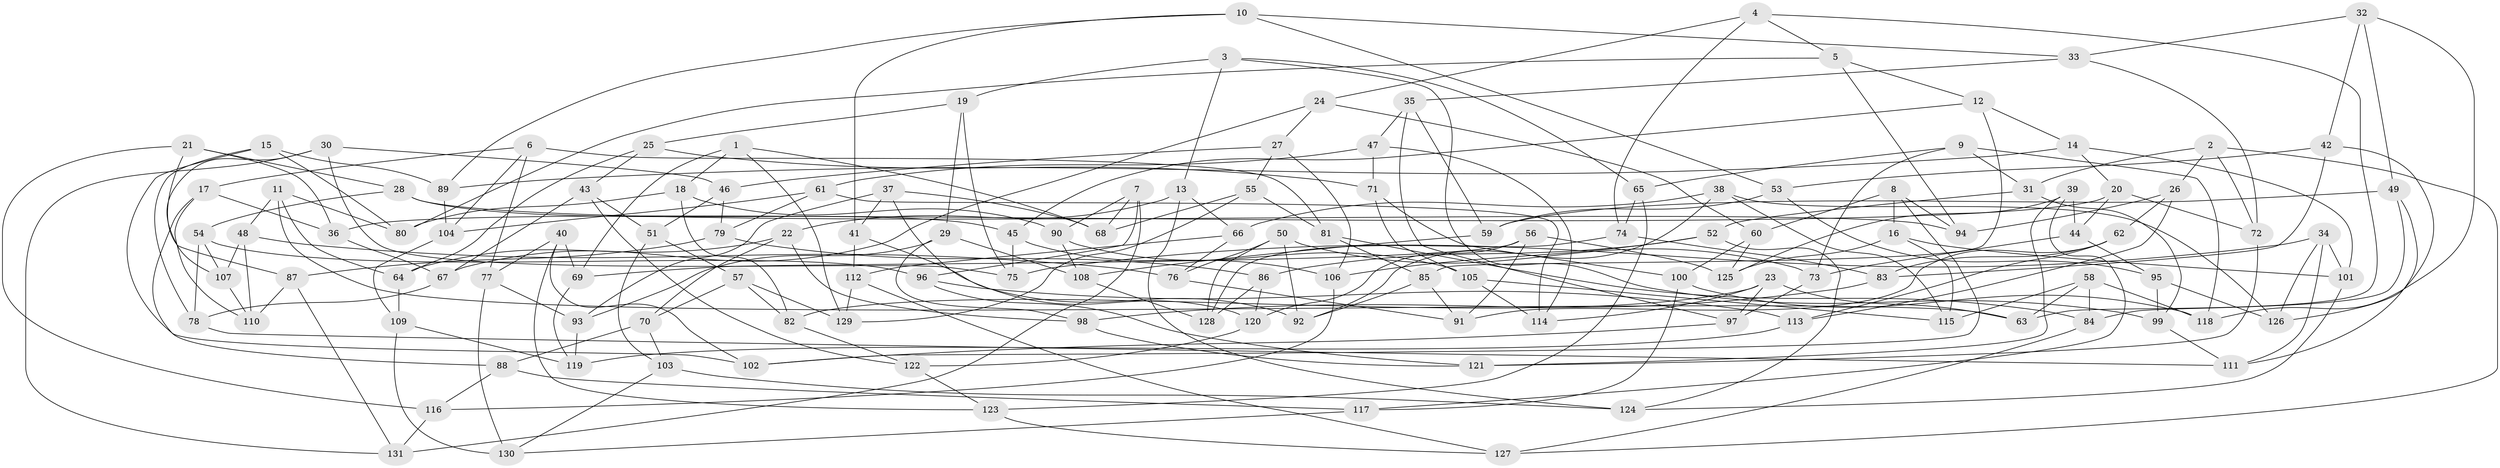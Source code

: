 // Generated by graph-tools (version 1.1) at 2025/57/03/09/25 04:57:12]
// undirected, 131 vertices, 262 edges
graph export_dot {
graph [start="1"]
  node [color=gray90,style=filled];
  1;
  2;
  3;
  4;
  5;
  6;
  7;
  8;
  9;
  10;
  11;
  12;
  13;
  14;
  15;
  16;
  17;
  18;
  19;
  20;
  21;
  22;
  23;
  24;
  25;
  26;
  27;
  28;
  29;
  30;
  31;
  32;
  33;
  34;
  35;
  36;
  37;
  38;
  39;
  40;
  41;
  42;
  43;
  44;
  45;
  46;
  47;
  48;
  49;
  50;
  51;
  52;
  53;
  54;
  55;
  56;
  57;
  58;
  59;
  60;
  61;
  62;
  63;
  64;
  65;
  66;
  67;
  68;
  69;
  70;
  71;
  72;
  73;
  74;
  75;
  76;
  77;
  78;
  79;
  80;
  81;
  82;
  83;
  84;
  85;
  86;
  87;
  88;
  89;
  90;
  91;
  92;
  93;
  94;
  95;
  96;
  97;
  98;
  99;
  100;
  101;
  102;
  103;
  104;
  105;
  106;
  107;
  108;
  109;
  110;
  111;
  112;
  113;
  114;
  115;
  116;
  117;
  118;
  119;
  120;
  121;
  122;
  123;
  124;
  125;
  126;
  127;
  128;
  129;
  130;
  131;
  1 -- 68;
  1 -- 69;
  1 -- 129;
  1 -- 18;
  2 -- 26;
  2 -- 31;
  2 -- 72;
  2 -- 127;
  3 -- 13;
  3 -- 65;
  3 -- 99;
  3 -- 19;
  4 -- 74;
  4 -- 5;
  4 -- 63;
  4 -- 24;
  5 -- 94;
  5 -- 12;
  5 -- 80;
  6 -- 81;
  6 -- 17;
  6 -- 77;
  6 -- 104;
  7 -- 96;
  7 -- 68;
  7 -- 131;
  7 -- 90;
  8 -- 16;
  8 -- 94;
  8 -- 102;
  8 -- 60;
  9 -- 31;
  9 -- 65;
  9 -- 73;
  9 -- 118;
  10 -- 89;
  10 -- 41;
  10 -- 33;
  10 -- 53;
  11 -- 63;
  11 -- 64;
  11 -- 48;
  11 -- 80;
  12 -- 45;
  12 -- 14;
  12 -- 85;
  13 -- 66;
  13 -- 124;
  13 -- 22;
  14 -- 20;
  14 -- 89;
  14 -- 101;
  15 -- 78;
  15 -- 102;
  15 -- 80;
  15 -- 89;
  16 -- 115;
  16 -- 125;
  16 -- 101;
  17 -- 110;
  17 -- 36;
  17 -- 88;
  18 -- 82;
  18 -- 90;
  18 -- 80;
  19 -- 75;
  19 -- 29;
  19 -- 25;
  20 -- 72;
  20 -- 36;
  20 -- 44;
  21 -- 36;
  21 -- 87;
  21 -- 116;
  21 -- 28;
  22 -- 64;
  22 -- 98;
  22 -- 70;
  23 -- 82;
  23 -- 114;
  23 -- 63;
  23 -- 97;
  24 -- 27;
  24 -- 67;
  24 -- 60;
  25 -- 64;
  25 -- 43;
  25 -- 71;
  26 -- 94;
  26 -- 62;
  26 -- 113;
  27 -- 106;
  27 -- 46;
  27 -- 55;
  28 -- 54;
  28 -- 94;
  28 -- 45;
  29 -- 108;
  29 -- 93;
  29 -- 98;
  30 -- 107;
  30 -- 131;
  30 -- 46;
  30 -- 75;
  31 -- 99;
  31 -- 52;
  32 -- 118;
  32 -- 33;
  32 -- 42;
  32 -- 49;
  33 -- 35;
  33 -- 72;
  34 -- 75;
  34 -- 111;
  34 -- 126;
  34 -- 101;
  35 -- 97;
  35 -- 47;
  35 -- 59;
  36 -- 67;
  37 -- 93;
  37 -- 41;
  37 -- 120;
  37 -- 68;
  38 -- 92;
  38 -- 126;
  38 -- 115;
  38 -- 66;
  39 -- 117;
  39 -- 44;
  39 -- 121;
  39 -- 125;
  40 -- 69;
  40 -- 77;
  40 -- 102;
  40 -- 123;
  41 -- 92;
  41 -- 112;
  42 -- 53;
  42 -- 83;
  42 -- 126;
  43 -- 122;
  43 -- 67;
  43 -- 51;
  44 -- 95;
  44 -- 73;
  45 -- 106;
  45 -- 75;
  46 -- 79;
  46 -- 51;
  47 -- 61;
  47 -- 114;
  47 -- 71;
  48 -- 110;
  48 -- 76;
  48 -- 107;
  49 -- 59;
  49 -- 111;
  49 -- 84;
  50 -- 76;
  50 -- 73;
  50 -- 128;
  50 -- 92;
  51 -- 103;
  51 -- 57;
  52 -- 86;
  52 -- 106;
  52 -- 124;
  53 -- 59;
  53 -- 95;
  54 -- 78;
  54 -- 107;
  54 -- 96;
  55 -- 129;
  55 -- 68;
  55 -- 81;
  56 -- 91;
  56 -- 125;
  56 -- 120;
  56 -- 69;
  57 -- 82;
  57 -- 70;
  57 -- 129;
  58 -- 118;
  58 -- 84;
  58 -- 63;
  58 -- 115;
  59 -- 108;
  60 -- 100;
  60 -- 125;
  61 -- 79;
  61 -- 104;
  61 -- 114;
  62 -- 83;
  62 -- 91;
  62 -- 113;
  64 -- 109;
  65 -- 123;
  65 -- 74;
  66 -- 112;
  66 -- 76;
  67 -- 78;
  69 -- 119;
  70 -- 103;
  70 -- 88;
  71 -- 105;
  71 -- 100;
  72 -- 121;
  73 -- 97;
  74 -- 128;
  74 -- 83;
  76 -- 91;
  77 -- 130;
  77 -- 93;
  78 -- 111;
  79 -- 87;
  79 -- 86;
  81 -- 85;
  81 -- 84;
  82 -- 122;
  83 -- 98;
  84 -- 127;
  85 -- 91;
  85 -- 92;
  86 -- 120;
  86 -- 128;
  87 -- 131;
  87 -- 110;
  88 -- 117;
  88 -- 116;
  89 -- 104;
  90 -- 105;
  90 -- 108;
  93 -- 119;
  95 -- 126;
  95 -- 99;
  96 -- 121;
  96 -- 113;
  97 -- 102;
  98 -- 121;
  99 -- 111;
  100 -- 117;
  100 -- 118;
  101 -- 124;
  103 -- 124;
  103 -- 130;
  104 -- 109;
  105 -- 115;
  105 -- 114;
  106 -- 116;
  107 -- 110;
  108 -- 128;
  109 -- 119;
  109 -- 130;
  112 -- 129;
  112 -- 127;
  113 -- 119;
  116 -- 131;
  117 -- 130;
  120 -- 122;
  122 -- 123;
  123 -- 127;
}
